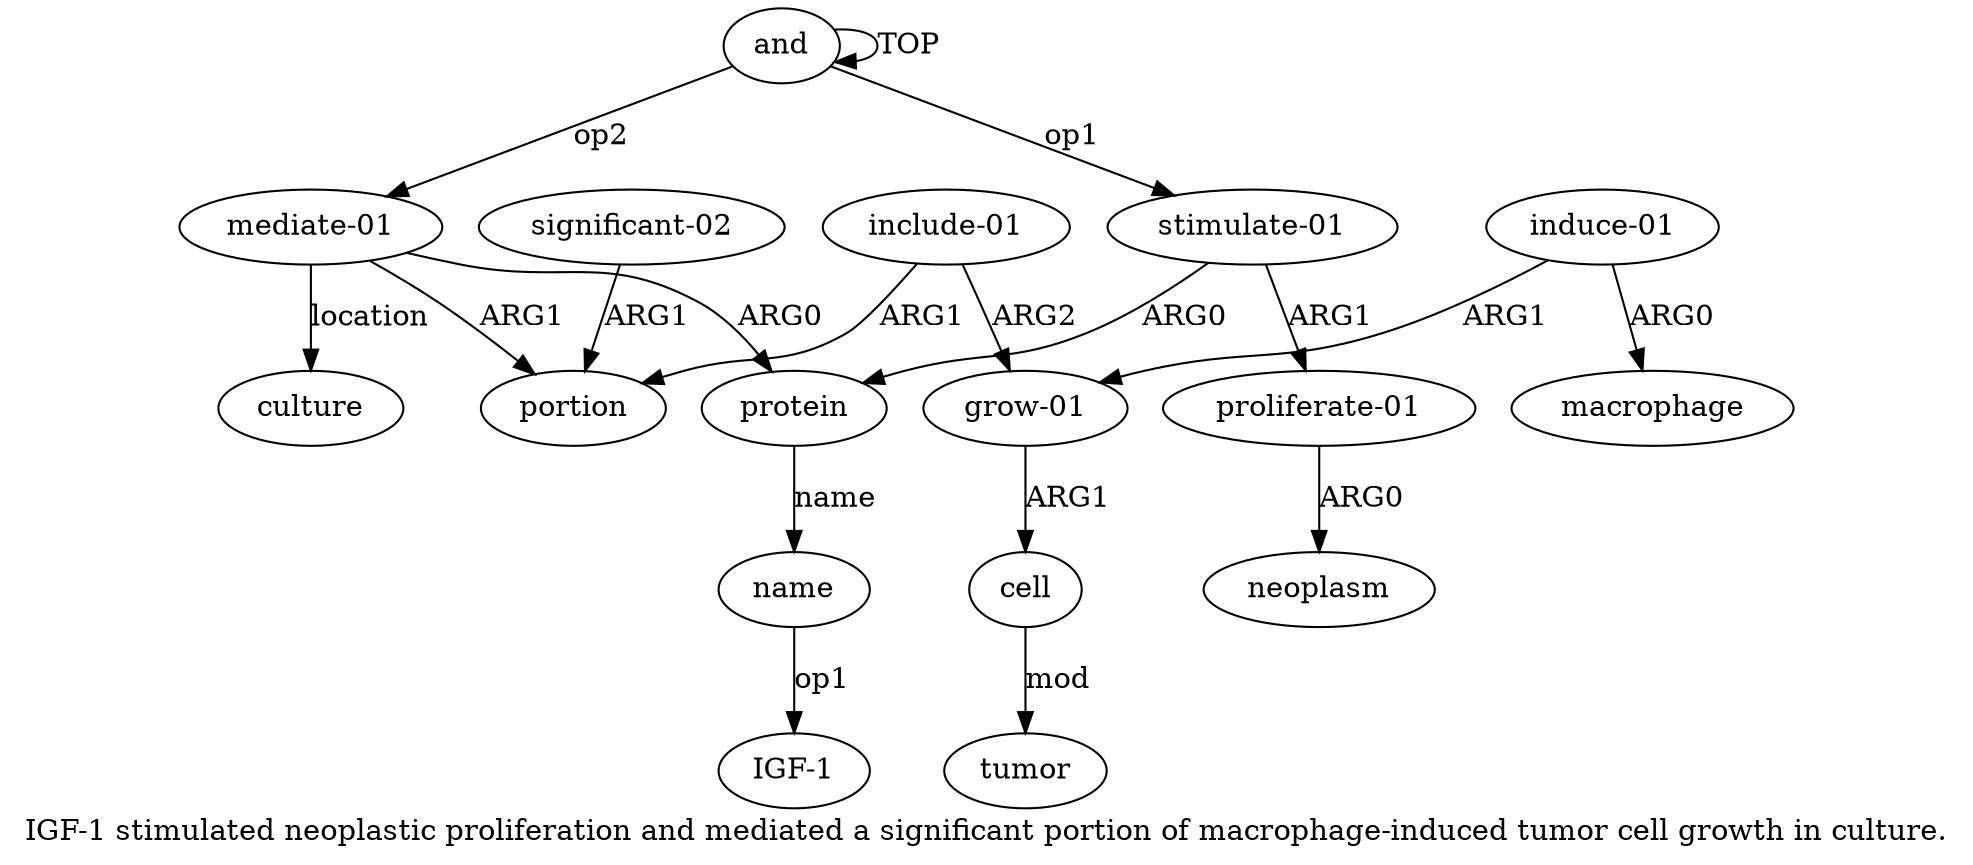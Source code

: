 digraph  {
	graph [label="IGF-1 stimulated neoplastic proliferation and mediated a significant portion of macrophage-induced tumor cell growth in culture."];
	node [label="\N"];
	a15	 [color=black,
		gold_ind=15,
		gold_label=culture,
		label=culture,
		test_ind=15,
		test_label=culture];
	a14	 [color=black,
		gold_ind=14,
		gold_label="significant-02",
		label="significant-02",
		test_ind=14,
		test_label="significant-02"];
	a7	 [color=black,
		gold_ind=7,
		gold_label=portion,
		label=portion,
		test_ind=7,
		test_label=portion];
	a14 -> a7 [key=0,
	color=black,
	gold_label=ARG1,
	label=ARG1,
	test_label=ARG1];
a11 [color=black,
	gold_ind=11,
	gold_label=tumor,
	label=tumor,
	test_ind=11,
	test_label=tumor];
a10 [color=black,
	gold_ind=10,
	gold_label=cell,
	label=cell,
	test_ind=10,
	test_label=cell];
a10 -> a11 [key=0,
color=black,
gold_label=mod,
label=mod,
test_label=mod];
a13 [color=black,
gold_ind=13,
gold_label=macrophage,
label=macrophage,
test_ind=13,
test_label=macrophage];
a12 [color=black,
gold_ind=12,
gold_label="induce-01",
label="induce-01",
test_ind=12,
test_label="induce-01"];
a12 -> a13 [key=0,
color=black,
gold_label=ARG0,
label=ARG0,
test_label=ARG0];
a9 [color=black,
gold_ind=9,
gold_label="grow-01",
label="grow-01",
test_ind=9,
test_label="grow-01"];
a12 -> a9 [key=0,
color=black,
gold_label=ARG1,
label=ARG1,
test_label=ARG1];
"a3 IGF-1" [color=black,
gold_ind=-1,
gold_label="IGF-1",
label="IGF-1",
test_ind=-1,
test_label="IGF-1"];
a1 [color=black,
gold_ind=1,
gold_label="stimulate-01",
label="stimulate-01",
test_ind=1,
test_label="stimulate-01"];
a2 [color=black,
gold_ind=2,
gold_label=protein,
label=protein,
test_ind=2,
test_label=protein];
a1 -> a2 [key=0,
color=black,
gold_label=ARG0,
label=ARG0,
test_label=ARG0];
a4 [color=black,
gold_ind=4,
gold_label="proliferate-01",
label="proliferate-01",
test_ind=4,
test_label="proliferate-01"];
a1 -> a4 [key=0,
color=black,
gold_label=ARG1,
label=ARG1,
test_label=ARG1];
a0 [color=black,
gold_ind=0,
gold_label=and,
label=and,
test_ind=0,
test_label=and];
a0 -> a1 [key=0,
color=black,
gold_label=op1,
label=op1,
test_label=op1];
a0 -> a0 [key=0,
color=black,
gold_label=TOP,
label=TOP,
test_label=TOP];
a6 [color=black,
gold_ind=6,
gold_label="mediate-01",
label="mediate-01",
test_ind=6,
test_label="mediate-01"];
a0 -> a6 [key=0,
color=black,
gold_label=op2,
label=op2,
test_label=op2];
a3 [color=black,
gold_ind=3,
gold_label=name,
label=name,
test_ind=3,
test_label=name];
a3 -> "a3 IGF-1" [key=0,
color=black,
gold_label=op1,
label=op1,
test_label=op1];
a2 -> a3 [key=0,
color=black,
gold_label=name,
label=name,
test_label=name];
a5 [color=black,
gold_ind=5,
gold_label=neoplasm,
label=neoplasm,
test_ind=5,
test_label=neoplasm];
a4 -> a5 [key=0,
color=black,
gold_label=ARG0,
label=ARG0,
test_label=ARG0];
a6 -> a15 [key=0,
color=black,
gold_label=location,
label=location,
test_label=location];
a6 -> a2 [key=0,
color=black,
gold_label=ARG0,
label=ARG0,
test_label=ARG0];
a6 -> a7 [key=0,
color=black,
gold_label=ARG1,
label=ARG1,
test_label=ARG1];
a9 -> a10 [key=0,
color=black,
gold_label=ARG1,
label=ARG1,
test_label=ARG1];
a8 [color=black,
gold_ind=8,
gold_label="include-01",
label="include-01",
test_ind=8,
test_label="include-01"];
a8 -> a7 [key=0,
color=black,
gold_label=ARG1,
label=ARG1,
test_label=ARG1];
a8 -> a9 [key=0,
color=black,
gold_label=ARG2,
label=ARG2,
test_label=ARG2];
}
